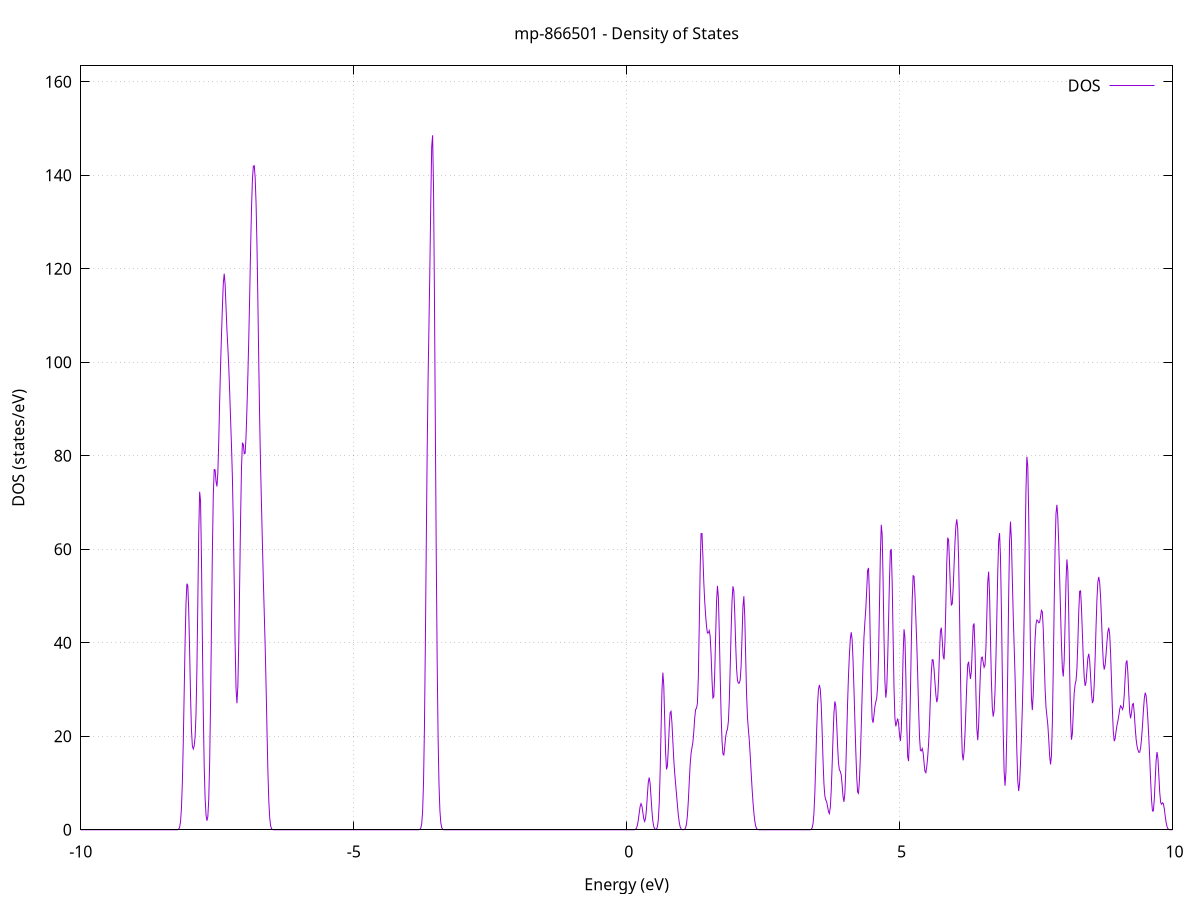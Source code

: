 set title 'mp-866501 - Density of States'
set xlabel 'Energy (eV)'
set ylabel 'DOS (states/eV)'
set grid
set xrange [-10:10]
set yrange [0:163.390]
set xzeroaxis lt -1
set terminal png size 800,600
set output 'mp-866501_dos_gnuplot.png'
plot '-' using 1:2 with lines title 'DOS'
-22.010600 0.000000
-21.994000 0.000000
-21.977300 0.000000
-21.960600 0.000000
-21.944000 0.000000
-21.927300 0.000000
-21.910600 0.000000
-21.893900 0.000000
-21.877300 0.000000
-21.860600 0.000000
-21.843900 0.000000
-21.827200 0.000000
-21.810600 0.000000
-21.793900 0.000000
-21.777200 0.000000
-21.760600 0.000000
-21.743900 0.000000
-21.727200 0.000000
-21.710500 0.000000
-21.693900 0.000000
-21.677200 0.000000
-21.660500 0.000000
-21.643900 0.000000
-21.627200 0.000000
-21.610500 0.000000
-21.593800 0.000000
-21.577200 0.000000
-21.560500 0.000000
-21.543800 0.000000
-21.527100 0.000000
-21.510500 0.000000
-21.493800 0.000000
-21.477100 0.000000
-21.460500 0.000000
-21.443800 0.000000
-21.427100 0.000000
-21.410400 0.000000
-21.393800 0.000000
-21.377100 0.000000
-21.360400 0.000000
-21.343800 0.000000
-21.327100 0.000000
-21.310400 0.000000
-21.293700 0.000000
-21.277100 0.000000
-21.260400 0.000000
-21.243700 0.000000
-21.227100 0.000000
-21.210400 0.000000
-21.193700 0.000000
-21.177000 0.000000
-21.160400 0.000000
-21.143700 0.000000
-21.127000 0.000000
-21.110300 0.000000
-21.093700 0.000000
-21.077000 0.000000
-21.060300 0.000000
-21.043700 0.000000
-21.027000 0.000000
-21.010300 0.000000
-20.993600 0.000000
-20.977000 0.000000
-20.960300 0.000000
-20.943600 0.000000
-20.927000 0.000000
-20.910300 0.000000
-20.893600 0.000000
-20.876900 0.000000
-20.860300 0.000000
-20.843600 0.000000
-20.826900 0.000000
-20.810300 0.000000
-20.793600 0.000000
-20.776900 0.000000
-20.760200 0.000000
-20.743600 0.000000
-20.726900 0.000000
-20.710200 0.000000
-20.693500 0.000000
-20.676900 0.000000
-20.660200 0.000100
-20.643500 0.001400
-20.626900 0.011200
-20.610200 0.071500
-20.593500 0.368200
-20.576800 1.533700
-20.560200 5.173200
-20.543500 14.161200
-20.526800 31.613800
-20.510200 58.129200
-20.493500 89.739300
-20.476800 120.288400
-20.460100 146.944500
-20.443500 171.989300
-20.426800 199.202900
-20.410100 232.629500
-20.393400 280.053600
-20.376800 348.990100
-20.360100 430.065000
-20.343400 490.638500
-20.326800 501.564100
-20.310100 474.354800
-20.293400 460.645400
-20.276700 509.883700
-20.260100 630.896800
-20.243400 787.610600
-20.226700 920.260200
-20.210100 977.451200
-20.193400 943.493600
-20.176700 837.231600
-20.160000 685.756700
-20.143400 510.140100
-20.126700 334.165900
-20.110000 186.833600
-20.093400 87.146300
-20.076700 33.439100
-20.060000 10.473000
-20.043300 2.666100
-20.026700 0.550400
-20.010000 0.092000
-19.993300 0.012500
-19.976600 0.001400
-19.960000 0.000100
-19.943300 0.000000
-19.926600 0.000000
-19.910000 0.000000
-19.893300 0.000000
-19.876600 0.000000
-19.859900 0.000000
-19.843300 0.000000
-19.826600 0.000000
-19.809900 0.000000
-19.793300 0.000000
-19.776600 0.000000
-19.759900 0.000000
-19.743200 0.000000
-19.726600 0.000000
-19.709900 0.000000
-19.693200 0.000000
-19.676600 0.000000
-19.659900 0.000000
-19.643200 0.000000
-19.626500 0.000000
-19.609900 0.000000
-19.593200 0.000000
-19.576500 0.000000
-19.559800 0.000000
-19.543200 0.000000
-19.526500 0.000000
-19.509800 0.000000
-19.493200 0.000000
-19.476500 0.000000
-19.459800 0.000000
-19.443100 0.000000
-19.426500 0.000000
-19.409800 0.000000
-19.393100 0.000000
-19.376500 0.000000
-19.359800 0.000000
-19.343100 0.000000
-19.326400 0.000000
-19.309800 0.000000
-19.293100 0.000000
-19.276400 0.000000
-19.259700 0.000000
-19.243100 0.000000
-19.226400 0.000000
-19.209700 0.000000
-19.193100 0.000000
-19.176400 0.000000
-19.159700 0.000000
-19.143000 0.000000
-19.126400 0.000000
-19.109700 0.000000
-19.093000 0.000000
-19.076400 0.000000
-19.059700 0.000000
-19.043000 0.000000
-19.026300 0.000000
-19.009700 0.000000
-18.993000 0.000000
-18.976300 0.000000
-18.959700 0.000000
-18.943000 0.000000
-18.926300 0.000000
-18.909600 0.000000
-18.893000 0.000000
-18.876300 0.000000
-18.859600 0.000000
-18.842900 0.000000
-18.826300 0.000000
-18.809600 0.000000
-18.792900 0.000000
-18.776300 0.000000
-18.759600 0.000000
-18.742900 0.000000
-18.726200 0.000000
-18.709600 0.000000
-18.692900 0.000000
-18.676200 0.000000
-18.659600 0.000000
-18.642900 0.000000
-18.626200 0.000000
-18.609500 0.000000
-18.592900 0.000000
-18.576200 0.000000
-18.559500 0.000000
-18.542900 0.000000
-18.526200 0.000000
-18.509500 0.000000
-18.492800 0.000000
-18.476200 0.000000
-18.459500 0.000000
-18.442800 0.000000
-18.426100 0.000000
-18.409500 0.000000
-18.392800 0.000000
-18.376100 0.000000
-18.359500 0.000000
-18.342800 0.000000
-18.326100 0.000000
-18.309400 0.000000
-18.292800 0.000000
-18.276100 0.000000
-18.259400 0.000000
-18.242800 0.000000
-18.226100 0.000000
-18.209400 0.000000
-18.192700 0.000000
-18.176100 0.000000
-18.159400 0.000000
-18.142700 0.000000
-18.126000 0.000000
-18.109400 0.000000
-18.092700 0.000000
-18.076000 0.000000
-18.059400 0.000000
-18.042700 0.000000
-18.026000 0.000000
-18.009300 0.000000
-17.992700 0.000000
-17.976000 0.000000
-17.959300 0.000000
-17.942700 0.000000
-17.926000 0.000000
-17.909300 0.000000
-17.892600 0.000000
-17.876000 0.000000
-17.859300 0.000000
-17.842600 0.000000
-17.826000 0.000000
-17.809300 0.000000
-17.792600 0.000000
-17.775900 0.000000
-17.759300 0.000000
-17.742600 0.000000
-17.725900 0.000000
-17.709200 0.000000
-17.692600 0.000000
-17.675900 0.000000
-17.659200 0.000000
-17.642600 0.000000
-17.625900 0.000000
-17.609200 0.000000
-17.592500 0.000000
-17.575900 0.000000
-17.559200 0.000000
-17.542500 0.000000
-17.525900 0.000000
-17.509200 0.000000
-17.492500 0.000000
-17.475800 0.000000
-17.459200 0.000000
-17.442500 0.000000
-17.425800 0.000000
-17.409200 0.000000
-17.392500 0.000000
-17.375800 0.000000
-17.359100 0.000000
-17.342500 0.000000
-17.325800 0.000000
-17.309100 0.000000
-17.292400 0.000000
-17.275800 0.000000
-17.259100 0.000000
-17.242400 0.000000
-17.225800 0.000000
-17.209100 0.000000
-17.192400 0.000000
-17.175700 0.000000
-17.159100 0.000000
-17.142400 0.000000
-17.125700 0.000000
-17.109100 0.000000
-17.092400 0.000000
-17.075700 0.000000
-17.059000 0.000000
-17.042400 0.000000
-17.025700 0.000000
-17.009000 0.000000
-16.992300 0.000000
-16.975700 0.000000
-16.959000 0.000000
-16.942300 0.000000
-16.925700 0.000000
-16.909000 0.000000
-16.892300 0.000000
-16.875600 0.000000
-16.859000 0.000000
-16.842300 0.000000
-16.825600 0.000000
-16.809000 0.000000
-16.792300 0.000000
-16.775600 0.000000
-16.758900 0.000000
-16.742300 0.000000
-16.725600 0.000000
-16.708900 0.000000
-16.692300 0.000000
-16.675600 0.000000
-16.658900 0.000000
-16.642200 0.000000
-16.625600 0.000000
-16.608900 0.000000
-16.592200 0.000000
-16.575500 0.000000
-16.558900 0.000000
-16.542200 0.000000
-16.525500 0.000000
-16.508900 0.000000
-16.492200 0.000000
-16.475500 0.000000
-16.458800 0.000000
-16.442200 0.000000
-16.425500 0.000000
-16.408800 0.000000
-16.392200 0.000000
-16.375500 0.000000
-16.358800 0.000000
-16.342100 0.000000
-16.325500 0.000000
-16.308800 0.000000
-16.292100 0.000000
-16.275500 0.000000
-16.258800 0.000000
-16.242100 0.000000
-16.225400 0.000000
-16.208800 0.000000
-16.192100 0.000000
-16.175400 0.000000
-16.158700 0.000000
-16.142100 0.000000
-16.125400 0.000000
-16.108700 0.000000
-16.092100 0.000000
-16.075400 0.000000
-16.058700 0.000000
-16.042000 0.000000
-16.025400 0.000000
-16.008700 0.000000
-15.992000 0.000000
-15.975400 0.000000
-15.958700 0.000000
-15.942000 0.000000
-15.925300 0.000000
-15.908700 0.000000
-15.892000 0.000000
-15.875300 0.000000
-15.858600 0.000000
-15.842000 0.000000
-15.825300 0.000000
-15.808600 0.000000
-15.792000 0.000000
-15.775300 0.000000
-15.758600 0.000000
-15.741900 0.000000
-15.725300 0.000000
-15.708600 0.000000
-15.691900 0.000000
-15.675300 0.000000
-15.658600 0.000000
-15.641900 0.000000
-15.625200 0.000000
-15.608600 0.000000
-15.591900 0.000000
-15.575200 0.000000
-15.558600 0.000000
-15.541900 0.000000
-15.525200 0.000000
-15.508500 0.000000
-15.491900 0.000000
-15.475200 0.000000
-15.458500 0.000000
-15.441800 0.000000
-15.425200 0.000000
-15.408500 0.000000
-15.391800 0.000000
-15.375200 0.000000
-15.358500 0.000000
-15.341800 0.000000
-15.325100 0.000000
-15.308500 0.000000
-15.291800 0.000000
-15.275100 0.000000
-15.258500 0.000000
-15.241800 0.000000
-15.225100 0.000000
-15.208400 0.000000
-15.191800 0.000000
-15.175100 0.000000
-15.158400 0.000000
-15.141800 0.000000
-15.125100 0.000000
-15.108400 0.000000
-15.091700 0.000000
-15.075100 0.000000
-15.058400 0.000000
-15.041700 0.000000
-15.025000 0.000000
-15.008400 0.000000
-14.991700 0.000000
-14.975000 0.000000
-14.958400 0.000000
-14.941700 0.000000
-14.925000 0.000000
-14.908300 0.000000
-14.891700 0.000000
-14.875000 0.000000
-14.858300 0.000000
-14.841700 0.000000
-14.825000 0.000000
-14.808300 0.000000
-14.791600 0.000000
-14.775000 0.000000
-14.758300 0.000000
-14.741600 0.000000
-14.724900 0.000000
-14.708300 0.000000
-14.691600 0.000000
-14.674900 0.000000
-14.658300 0.000000
-14.641600 0.000000
-14.624900 0.000000
-14.608200 0.000000
-14.591600 0.000000
-14.574900 0.000000
-14.558200 0.000000
-14.541600 0.000000
-14.524900 0.000000
-14.508200 0.000000
-14.491500 0.000000
-14.474900 0.000000
-14.458200 0.000000
-14.441500 0.000000
-14.424900 0.000000
-14.408200 0.000000
-14.391500 0.000000
-14.374800 0.000000
-14.358200 0.000000
-14.341500 0.000000
-14.324800 0.000000
-14.308100 0.000000
-14.291500 0.000000
-14.274800 0.000000
-14.258100 0.000000
-14.241500 0.000000
-14.224800 0.000000
-14.208100 0.000000
-14.191400 0.000000
-14.174800 0.000000
-14.158100 0.000000
-14.141400 0.000000
-14.124800 0.000000
-14.108100 0.000000
-14.091400 0.000000
-14.074700 0.000000
-14.058100 0.000000
-14.041400 0.000000
-14.024700 0.000000
-14.008100 0.000000
-13.991400 0.000000
-13.974700 0.000000
-13.958000 0.000000
-13.941400 0.000000
-13.924700 0.000000
-13.908000 0.000000
-13.891300 0.000000
-13.874700 0.000000
-13.858000 0.000000
-13.841300 0.000000
-13.824700 0.000000
-13.808000 0.000000
-13.791300 0.000000
-13.774600 0.000000
-13.758000 0.000000
-13.741300 0.000000
-13.724600 0.000000
-13.708000 0.000000
-13.691300 0.000000
-13.674600 0.000000
-13.657900 0.000000
-13.641300 0.000000
-13.624600 0.000000
-13.607900 0.000000
-13.591200 0.000000
-13.574600 0.000000
-13.557900 0.000000
-13.541200 0.000000
-13.524600 0.000000
-13.507900 0.000000
-13.491200 0.000000
-13.474500 0.000000
-13.457900 0.000000
-13.441200 0.000000
-13.424500 0.000000
-13.407900 0.000000
-13.391200 0.000000
-13.374500 0.000000
-13.357800 0.000000
-13.341200 0.000000
-13.324500 0.000000
-13.307800 0.000000
-13.291200 0.000000
-13.274500 0.000000
-13.257800 0.000000
-13.241100 0.000000
-13.224500 0.000000
-13.207800 0.000000
-13.191100 0.000000
-13.174400 0.000000
-13.157800 0.000000
-13.141100 0.000000
-13.124400 0.000000
-13.107800 0.000000
-13.091100 0.000000
-13.074400 0.000000
-13.057700 0.000000
-13.041100 0.000000
-13.024400 0.000000
-13.007700 0.000000
-12.991100 0.000000
-12.974400 0.000000
-12.957700 0.000000
-12.941000 0.000000
-12.924400 0.000000
-12.907700 0.000000
-12.891000 0.000000
-12.874400 0.000000
-12.857700 0.000000
-12.841000 0.000000
-12.824300 0.000000
-12.807700 0.000000
-12.791000 0.000000
-12.774300 0.000000
-12.757600 0.000000
-12.741000 0.000000
-12.724300 0.000000
-12.707600 0.000000
-12.691000 0.000000
-12.674300 0.000000
-12.657600 0.000000
-12.640900 0.000000
-12.624300 0.000000
-12.607600 0.000000
-12.590900 0.000000
-12.574300 0.000000
-12.557600 0.000000
-12.540900 0.000000
-12.524200 0.000000
-12.507600 0.000000
-12.490900 0.000000
-12.474200 0.000000
-12.457500 0.000000
-12.440900 0.000000
-12.424200 0.000000
-12.407500 0.000000
-12.390900 0.000000
-12.374200 0.000000
-12.357500 0.000000
-12.340800 0.000000
-12.324200 0.000000
-12.307500 0.000000
-12.290800 0.000000
-12.274200 0.000000
-12.257500 0.000000
-12.240800 0.000000
-12.224100 0.000000
-12.207500 0.000000
-12.190800 0.000000
-12.174100 0.000000
-12.157500 0.000000
-12.140800 0.000000
-12.124100 0.000000
-12.107400 0.000000
-12.090800 0.000000
-12.074100 0.000000
-12.057400 0.000000
-12.040700 0.000000
-12.024100 0.000000
-12.007400 0.000000
-11.990700 0.000000
-11.974100 0.000000
-11.957400 0.000000
-11.940700 0.000000
-11.924000 0.000000
-11.907400 0.000000
-11.890700 0.000000
-11.874000 0.000000
-11.857400 0.000000
-11.840700 0.000000
-11.824000 0.000000
-11.807300 0.000000
-11.790700 0.000000
-11.774000 0.000000
-11.757300 0.000000
-11.740700 0.000000
-11.724000 0.000000
-11.707300 0.000000
-11.690600 0.000000
-11.674000 0.000000
-11.657300 0.000000
-11.640600 0.000000
-11.623900 0.000000
-11.607300 0.000000
-11.590600 0.000000
-11.573900 0.000000
-11.557300 0.000000
-11.540600 0.000000
-11.523900 0.000000
-11.507200 0.000000
-11.490600 0.000000
-11.473900 0.000000
-11.457200 0.000000
-11.440600 0.000000
-11.423900 0.000000
-11.407200 0.000000
-11.390500 0.000000
-11.373900 0.000000
-11.357200 0.000000
-11.340500 0.000000
-11.323800 0.000000
-11.307200 0.000000
-11.290500 0.000000
-11.273800 0.000000
-11.257200 0.000000
-11.240500 0.000000
-11.223800 0.000000
-11.207100 0.000000
-11.190500 0.000000
-11.173800 0.000000
-11.157100 0.000000
-11.140500 0.000000
-11.123800 0.000000
-11.107100 0.000000
-11.090400 0.000000
-11.073800 0.000000
-11.057100 0.000000
-11.040400 0.000000
-11.023800 0.000000
-11.007100 0.000000
-10.990400 0.000000
-10.973700 0.000000
-10.957100 0.000000
-10.940400 0.000000
-10.923700 0.000000
-10.907000 0.000000
-10.890400 0.000000
-10.873700 0.000000
-10.857000 0.000000
-10.840400 0.000000
-10.823700 0.000000
-10.807000 0.000000
-10.790300 0.000000
-10.773700 0.000000
-10.757000 0.000000
-10.740300 0.000000
-10.723700 0.000000
-10.707000 0.000000
-10.690300 0.000000
-10.673600 0.000000
-10.657000 0.000000
-10.640300 0.000000
-10.623600 0.000000
-10.607000 0.000000
-10.590300 0.000000
-10.573600 0.000000
-10.556900 0.000000
-10.540300 0.000000
-10.523600 0.000000
-10.506900 0.000000
-10.490200 0.000000
-10.473600 0.000000
-10.456900 0.000000
-10.440200 0.000000
-10.423600 0.000000
-10.406900 0.000000
-10.390200 0.000000
-10.373500 0.000000
-10.356900 0.000000
-10.340200 0.000000
-10.323500 0.000000
-10.306900 0.000000
-10.290200 0.000000
-10.273500 0.000000
-10.256800 0.000000
-10.240200 0.000000
-10.223500 0.000000
-10.206800 0.000000
-10.190100 0.000000
-10.173500 0.000000
-10.156800 0.000000
-10.140100 0.000000
-10.123500 0.000000
-10.106800 0.000000
-10.090100 0.000000
-10.073400 0.000000
-10.056800 0.000000
-10.040100 0.000000
-10.023400 0.000000
-10.006800 0.000000
-9.990100 0.000000
-9.973400 0.000000
-9.956700 0.000000
-9.940100 0.000000
-9.923400 0.000000
-9.906700 0.000000
-9.890100 0.000000
-9.873400 0.000000
-9.856700 0.000000
-9.840000 0.000000
-9.823400 0.000000
-9.806700 0.000000
-9.790000 0.000000
-9.773300 0.000000
-9.756700 0.000000
-9.740000 0.000000
-9.723300 0.000000
-9.706700 0.000000
-9.690000 0.000000
-9.673300 0.000000
-9.656600 0.000000
-9.640000 0.000000
-9.623300 0.000000
-9.606600 0.000000
-9.590000 0.000000
-9.573300 0.000000
-9.556600 0.000000
-9.539900 0.000000
-9.523300 0.000000
-9.506600 0.000000
-9.489900 0.000000
-9.473300 0.000000
-9.456600 0.000000
-9.439900 0.000000
-9.423200 0.000000
-9.406600 0.000000
-9.389900 0.000000
-9.373200 0.000000
-9.356500 0.000000
-9.339900 0.000000
-9.323200 0.000000
-9.306500 0.000000
-9.289900 0.000000
-9.273200 0.000000
-9.256500 0.000000
-9.239800 0.000000
-9.223200 0.000000
-9.206500 0.000000
-9.189800 0.000000
-9.173200 0.000000
-9.156500 0.000000
-9.139800 0.000000
-9.123100 0.000000
-9.106500 0.000000
-9.089800 0.000000
-9.073100 0.000000
-9.056400 0.000000
-9.039800 0.000000
-9.023100 0.000000
-9.006400 0.000000
-8.989800 0.000000
-8.973100 0.000000
-8.956400 0.000000
-8.939700 0.000000
-8.923100 0.000000
-8.906400 0.000000
-8.889700 0.000000
-8.873100 0.000000
-8.856400 0.000000
-8.839700 0.000000
-8.823000 0.000000
-8.806400 0.000000
-8.789700 0.000000
-8.773000 0.000000
-8.756400 0.000000
-8.739700 0.000000
-8.723000 0.000000
-8.706300 0.000000
-8.689700 0.000000
-8.673000 0.000000
-8.656300 0.000000
-8.639600 0.000000
-8.623000 0.000000
-8.606300 0.000000
-8.589600 0.000000
-8.573000 0.000000
-8.556300 0.000000
-8.539600 0.000000
-8.522900 0.000000
-8.506300 0.000000
-8.489600 0.000000
-8.472900 0.000000
-8.456300 0.000000
-8.439600 0.000000
-8.422900 0.000000
-8.406200 0.000000
-8.389600 0.000000
-8.372900 0.000000
-8.356200 0.000000
-8.339600 0.000000
-8.322900 0.000000
-8.306200 0.000000
-8.289500 0.000000
-8.272900 0.000100
-8.256200 0.000700
-8.239500 0.005100
-8.222800 0.029600
-8.206200 0.140300
-8.189500 0.543300
-8.172800 1.730300
-8.156200 4.560000
-8.139500 10.020900
-8.122800 18.539200
-8.106100 29.236600
-8.089500 39.959100
-8.072800 48.298800
-8.056100 52.630300
-8.039500 52.216800
-8.022800 47.022000
-8.006100 38.233600
-7.989400 28.653400
-7.972800 21.432600
-7.956100 17.951300
-7.939400 17.287600
-7.922700 17.929600
-7.906100 19.810400
-7.889400 24.661000
-7.872700 34.408000
-7.856100 48.719400
-7.839400 63.516000
-7.822700 72.305400
-7.806000 70.301900
-7.789400 58.069700
-7.772700 41.004000
-7.756000 25.164400
-7.739400 13.739100
-7.722700 6.825500
-7.706000 3.223600
-7.689300 1.938900
-7.672700 2.788900
-7.656000 6.514500
-7.639300 14.402300
-7.622700 27.145800
-7.606000 43.421500
-7.589300 59.615500
-7.572600 71.560300
-7.556000 77.049500
-7.539300 76.974000
-7.522600 74.514500
-7.505900 73.429900
-7.489300 76.283800
-7.472600 83.116500
-7.455900 91.623200
-7.439300 99.333200
-7.422600 105.766800
-7.405900 111.767100
-7.389200 116.892900
-7.372600 118.941500
-7.355900 116.661500
-7.339200 111.721800
-7.322600 106.921800
-7.305900 103.107500
-7.289200 98.994400
-7.272500 93.681400
-7.255900 87.862200
-7.239200 82.141000
-7.222500 75.352500
-7.205900 65.597200
-7.189200 52.781500
-7.172500 39.631800
-7.155800 30.131900
-7.139200 27.050200
-7.122500 30.803500
-7.105800 40.121900
-7.089100 52.995900
-7.072500 66.651300
-7.055800 77.495300
-7.039100 82.682400
-7.022500 82.468800
-7.005800 80.417900
-6.989100 80.527400
-6.972400 84.188900
-6.955800 90.203400
-6.939100 97.198700
-6.922400 105.107100
-6.905800 114.318400
-6.889100 124.213400
-6.872400 133.012200
-6.855700 139.054900
-6.839100 141.927700
-6.822400 142.046100
-6.805700 139.537200
-6.789000 134.009700
-6.772400 125.071700
-6.755700 113.021300
-6.739000 99.564400
-6.722400 87.288800
-6.705700 77.474100
-6.689000 69.133100
-6.672300 61.005300
-6.655700 53.282500
-6.639000 46.377600
-6.622300 39.339000
-6.605700 30.878600
-6.589000 21.322700
-6.572300 12.534500
-6.555600 6.163700
-6.539000 2.512700
-6.522300 0.844800
-6.505600 0.233400
-6.489000 0.052800
-6.472300 0.009800
-6.455600 0.001500
-6.438900 0.000200
-6.422300 0.000000
-6.405600 0.000000
-6.388900 0.000000
-6.372200 0.000000
-6.355600 0.000000
-6.338900 0.000000
-6.322200 0.000000
-6.305600 0.000000
-6.288900 0.000000
-6.272200 0.000000
-6.255500 0.000000
-6.238900 0.000000
-6.222200 0.000000
-6.205500 0.000000
-6.188900 0.000000
-6.172200 0.000000
-6.155500 0.000000
-6.138800 0.000000
-6.122200 0.000000
-6.105500 0.000000
-6.088800 0.000000
-6.072200 0.000000
-6.055500 0.000000
-6.038800 0.000000
-6.022100 0.000000
-6.005500 0.000000
-5.988800 0.000000
-5.972100 0.000000
-5.955400 0.000000
-5.938800 0.000000
-5.922100 0.000000
-5.905400 0.000000
-5.888800 0.000000
-5.872100 0.000000
-5.855400 0.000000
-5.838700 0.000000
-5.822100 0.000000
-5.805400 0.000000
-5.788700 0.000000
-5.772100 0.000000
-5.755400 0.000000
-5.738700 0.000000
-5.722000 0.000000
-5.705400 0.000000
-5.688700 0.000000
-5.672000 0.000000
-5.655300 0.000000
-5.638700 0.000000
-5.622000 0.000000
-5.605300 0.000000
-5.588700 0.000000
-5.572000 0.000000
-5.555300 0.000000
-5.538600 0.000000
-5.522000 0.000000
-5.505300 0.000000
-5.488600 0.000000
-5.472000 0.000000
-5.455300 0.000000
-5.438600 0.000000
-5.421900 0.000000
-5.405300 0.000000
-5.388600 0.000000
-5.371900 0.000000
-5.355300 0.000000
-5.338600 0.000000
-5.321900 0.000000
-5.305200 0.000000
-5.288600 0.000000
-5.271900 0.000000
-5.255200 0.000000
-5.238500 0.000000
-5.221900 0.000000
-5.205200 0.000000
-5.188500 0.000000
-5.171900 0.000000
-5.155200 0.000000
-5.138500 0.000000
-5.121800 0.000000
-5.105200 0.000000
-5.088500 0.000000
-5.071800 0.000000
-5.055200 0.000000
-5.038500 0.000000
-5.021800 0.000000
-5.005100 0.000000
-4.988500 0.000000
-4.971800 0.000000
-4.955100 0.000000
-4.938500 0.000000
-4.921800 0.000000
-4.905100 0.000000
-4.888400 0.000000
-4.871800 0.000000
-4.855100 0.000000
-4.838400 0.000000
-4.821700 0.000000
-4.805100 0.000000
-4.788400 0.000000
-4.771700 0.000000
-4.755100 0.000000
-4.738400 0.000000
-4.721700 0.000000
-4.705000 0.000000
-4.688400 0.000000
-4.671700 0.000000
-4.655000 0.000000
-4.638400 0.000000
-4.621700 0.000000
-4.605000 0.000000
-4.588300 0.000000
-4.571700 0.000000
-4.555000 0.000000
-4.538300 0.000000
-4.521600 0.000000
-4.505000 0.000000
-4.488300 0.000000
-4.471600 0.000000
-4.455000 0.000000
-4.438300 0.000000
-4.421600 0.000000
-4.404900 0.000000
-4.388300 0.000000
-4.371600 0.000000
-4.354900 0.000000
-4.338300 0.000000
-4.321600 0.000000
-4.304900 0.000000
-4.288200 0.000000
-4.271600 0.000000
-4.254900 0.000000
-4.238200 0.000000
-4.221600 0.000000
-4.204900 0.000000
-4.188200 0.000000
-4.171500 0.000000
-4.154900 0.000000
-4.138200 0.000000
-4.121500 0.000000
-4.104800 0.000000
-4.088200 0.000000
-4.071500 0.000000
-4.054800 0.000000
-4.038200 0.000000
-4.021500 0.000000
-4.004800 0.000000
-3.988100 0.000000
-3.971500 0.000000
-3.954800 0.000000
-3.938100 0.000000
-3.921500 0.000000
-3.904800 0.000000
-3.888100 0.000000
-3.871400 0.000000
-3.854800 0.000000
-3.838100 0.000200
-3.821400 0.001900
-3.804800 0.013200
-3.788100 0.073100
-3.771400 0.332700
-3.754700 1.248300
-3.738100 3.878600
-3.721400 10.019700
-3.704700 21.615600
-3.688000 39.179900
-3.671400 60.298400
-3.654700 80.348100
-3.638000 95.950800
-3.621400 107.995500
-3.604700 120.269800
-3.588000 134.325700
-3.571300 146.116800
-3.554700 148.536200
-3.538000 137.371400
-3.521300 114.547300
-3.504700 86.225100
-3.488000 58.773900
-3.471300 36.241700
-3.454600 20.057800
-3.438000 9.820100
-3.421300 4.175500
-3.404600 1.513100
-3.387900 0.459700
-3.371300 0.115600
-3.354600 0.023800
-3.337900 0.004000
-3.321300 0.000500
-3.304600 0.000100
-3.287900 0.000000
-3.271200 0.000000
-3.254600 0.000000
-3.237900 0.000000
-3.221200 0.000000
-3.204600 0.000000
-3.187900 0.000000
-3.171200 0.000000
-3.154500 0.000000
-3.137900 0.000000
-3.121200 0.000000
-3.104500 0.000000
-3.087900 0.000000
-3.071200 0.000000
-3.054500 0.000000
-3.037800 0.000000
-3.021200 0.000000
-3.004500 0.000000
-2.987800 0.000000
-2.971100 0.000000
-2.954500 0.000000
-2.937800 0.000000
-2.921100 0.000000
-2.904500 0.000000
-2.887800 0.000000
-2.871100 0.000000
-2.854400 0.000000
-2.837800 0.000000
-2.821100 0.000000
-2.804400 0.000000
-2.787800 0.000000
-2.771100 0.000000
-2.754400 0.000000
-2.737700 0.000000
-2.721100 0.000000
-2.704400 0.000000
-2.687700 0.000000
-2.671100 0.000000
-2.654400 0.000000
-2.637700 0.000000
-2.621000 0.000000
-2.604400 0.000000
-2.587700 0.000000
-2.571000 0.000000
-2.554300 0.000000
-2.537700 0.000000
-2.521000 0.000000
-2.504300 0.000000
-2.487700 0.000000
-2.471000 0.000000
-2.454300 0.000000
-2.437600 0.000000
-2.421000 0.000000
-2.404300 0.000000
-2.387600 0.000000
-2.371000 0.000000
-2.354300 0.000000
-2.337600 0.000000
-2.320900 0.000000
-2.304300 0.000000
-2.287600 0.000000
-2.270900 0.000000
-2.254200 0.000000
-2.237600 0.000000
-2.220900 0.000000
-2.204200 0.000000
-2.187600 0.000000
-2.170900 0.000000
-2.154200 0.000000
-2.137500 0.000000
-2.120900 0.000000
-2.104200 0.000000
-2.087500 0.000000
-2.070900 0.000000
-2.054200 0.000000
-2.037500 0.000000
-2.020800 0.000000
-2.004200 0.000000
-1.987500 0.000000
-1.970800 0.000000
-1.954200 0.000000
-1.937500 0.000000
-1.920800 0.000000
-1.904100 0.000000
-1.887500 0.000000
-1.870800 0.000000
-1.854100 0.000000
-1.837400 0.000000
-1.820800 0.000000
-1.804100 0.000000
-1.787400 0.000000
-1.770800 0.000000
-1.754100 0.000000
-1.737400 0.000000
-1.720700 0.000000
-1.704100 0.000000
-1.687400 0.000000
-1.670700 0.000000
-1.654100 0.000000
-1.637400 0.000000
-1.620700 0.000000
-1.604000 0.000000
-1.587400 0.000000
-1.570700 0.000000
-1.554000 0.000000
-1.537400 0.000000
-1.520700 0.000000
-1.504000 0.000000
-1.487300 0.000000
-1.470700 0.000000
-1.454000 0.000000
-1.437300 0.000000
-1.420600 0.000000
-1.404000 0.000000
-1.387300 0.000000
-1.370600 0.000000
-1.354000 0.000000
-1.337300 0.000000
-1.320600 0.000000
-1.303900 0.000000
-1.287300 0.000000
-1.270600 0.000000
-1.253900 0.000000
-1.237300 0.000000
-1.220600 0.000000
-1.203900 0.000000
-1.187200 0.000000
-1.170600 0.000000
-1.153900 0.000000
-1.137200 0.000000
-1.120500 0.000000
-1.103900 0.000000
-1.087200 0.000000
-1.070500 0.000000
-1.053900 0.000000
-1.037200 0.000000
-1.020500 0.000000
-1.003800 0.000000
-0.987200 0.000000
-0.970500 0.000000
-0.953800 0.000000
-0.937200 0.000000
-0.920500 0.000000
-0.903800 0.000000
-0.887100 0.000000
-0.870500 0.000000
-0.853800 0.000000
-0.837100 0.000000
-0.820500 0.000000
-0.803800 0.000000
-0.787100 0.000000
-0.770400 0.000000
-0.753800 0.000000
-0.737100 0.000000
-0.720400 0.000000
-0.703700 0.000000
-0.687100 0.000000
-0.670400 0.000000
-0.653700 0.000000
-0.637100 0.000000
-0.620400 0.000000
-0.603700 0.000000
-0.587000 0.000000
-0.570400 0.000000
-0.553700 0.000000
-0.537000 0.000000
-0.520400 0.000000
-0.503700 0.000000
-0.487000 0.000000
-0.470300 0.000000
-0.453700 0.000000
-0.437000 0.000000
-0.420300 0.000000
-0.403700 0.000000
-0.387000 0.000000
-0.370300 0.000000
-0.353600 0.000000
-0.337000 0.000000
-0.320300 0.000000
-0.303600 0.000000
-0.286900 0.000000
-0.270300 0.000000
-0.253600 0.000000
-0.236900 0.000000
-0.220300 0.000000
-0.203600 0.000000
-0.186900 0.000000
-0.170200 0.000000
-0.153600 0.000000
-0.136900 0.000000
-0.120200 0.000000
-0.103600 0.000000
-0.086900 0.000000
-0.070200 0.000000
-0.053500 0.000000
-0.036900 0.000000
-0.020200 0.000000
-0.003500 0.000000
0.013200 0.000000
0.029800 0.000000
0.046500 0.000000
0.063200 0.000000
0.079800 0.000000
0.096500 0.000100
0.113200 0.000700
0.129900 0.004800
0.146500 0.025000
0.163200 0.104400
0.179900 0.350000
0.196500 0.942700
0.213200 2.041100
0.229900 3.552200
0.246600 4.969800
0.263200 5.591000
0.279900 5.064800
0.296600 3.731100
0.313200 2.383600
0.329900 1.787400
0.346600 2.435400
0.363300 4.469500
0.379900 7.444000
0.396600 10.159100
0.413300 11.176500
0.430000 9.888600
0.446600 7.033700
0.463300 4.021800
0.480000 1.848600
0.496600 0.683500
0.513300 0.207400
0.530000 0.077900
0.546700 0.161400
0.563300 0.631800
0.580000 2.102100
0.596700 5.641000
0.613300 12.187200
0.630000 21.200300
0.646700 29.711900
0.663400 33.616500
0.680000 30.926500
0.696700 23.737100
0.713400 16.559800
0.730000 12.914300
0.746700 13.601900
0.763400 17.316900
0.780100 21.872800
0.796700 25.036600
0.813400 25.337000
0.830100 22.814700
0.846800 18.866600
0.863400 15.075800
0.880100 12.148200
0.896800 9.835800
0.913400 7.607900
0.930100 5.289800
0.946800 3.157100
0.963500 1.571600
0.980100 0.641900
0.996800 0.213200
1.013500 0.057800
1.030100 0.016500
1.046800 0.026200
1.063500 0.111900
1.080200 0.418200
1.096800 1.266200
1.113500 3.107100
1.130200 6.208400
1.146900 10.184600
1.163500 13.927600
1.180200 16.372400
1.196900 17.555600
1.213500 18.720700
1.230200 20.992500
1.246900 23.895600
1.263600 25.727500
1.280200 25.978800
1.296900 27.087600
1.313600 32.730200
1.330200 43.703200
1.346900 55.908900
1.363600 63.344600
1.380300 63.362500
1.396900 58.453300
1.413600 52.909000
1.430300 48.835600
1.446900 45.856400
1.463600 43.439500
1.480300 42.071700
1.497000 42.134600
1.513600 42.577700
1.530300 41.389200
1.547000 37.491200
1.563700 32.101000
1.580300 28.192100
1.597000 28.471700
1.613700 33.521700
1.630300 41.427500
1.647000 48.784200
1.663700 52.179600
1.680400 49.748900
1.697000 42.333300
1.713700 32.981100
1.730400 24.748100
1.747000 19.080300
1.763700 16.206200
1.780400 15.993000
1.797100 17.725200
1.813700 19.839200
1.830400 20.994000
1.847100 21.499800
1.863700 23.172100
1.880400 27.601900
1.897100 34.656400
1.913800 42.532600
1.930400 48.935500
1.947100 52.077200
1.963800 51.058600
1.980500 46.283100
1.997100 39.823700
2.013800 34.522600
2.030500 31.931100
2.047100 31.351600
2.063800 31.365500
2.080500 32.074700
2.097200 35.141500
2.113800 41.207100
2.130500 47.661100
2.147200 49.947500
2.163800 45.688700
2.180500 37.139800
2.197200 28.989600
2.213900 24.013700
2.230500 21.436900
2.247200 19.073300
2.263900 15.902800
2.280600 12.329300
2.297200 8.970800
2.313900 6.045400
2.330600 3.631200
2.347200 1.865900
2.363900 0.796600
2.380600 0.277900
2.397300 0.078500
2.413900 0.017900
2.430600 0.003300
2.447300 0.000500
2.463900 0.000100
2.480600 0.000000
2.497300 0.000000
2.514000 0.000000
2.530600 0.000000
2.547300 0.000000
2.564000 0.000000
2.580600 0.000000
2.597300 0.000000
2.614000 0.000000
2.630700 0.000000
2.647300 0.000000
2.664000 0.000000
2.680700 0.000000
2.697400 0.000000
2.714000 0.000000
2.730700 0.000000
2.747400 0.000000
2.764000 0.000000
2.780700 0.000000
2.797400 0.000000
2.814100 0.000000
2.830700 0.000000
2.847400 0.000000
2.864100 0.000000
2.880700 0.000000
2.897400 0.000000
2.914100 0.000000
2.930800 0.000000
2.947400 0.000000
2.964100 0.000000
2.980800 0.000000
2.997400 0.000000
3.014100 0.000000
3.030800 0.000000
3.047500 0.000000
3.064100 0.000000
3.080800 0.000000
3.097500 0.000000
3.114200 0.000000
3.130800 0.000000
3.147500 0.000000
3.164200 0.000000
3.180800 0.000000
3.197500 0.000000
3.214200 0.000000
3.230900 0.000000
3.247500 0.000000
3.264200 0.000000
3.280900 0.000000
3.297500 0.000000
3.314200 0.000000
3.330900 0.000300
3.347600 0.002600
3.364200 0.017100
3.380900 0.089500
3.397600 0.377500
3.414300 1.283000
3.430900 3.519200
3.447600 7.815500
3.464300 14.147500
3.480900 21.161100
3.497600 26.832700
3.514300 30.025900
3.531000 30.977800
3.547600 30.043000
3.564300 26.837400
3.581000 21.306100
3.597600 14.914000
3.614300 9.859100
3.631000 7.240700
3.647700 6.405900
3.664300 5.936100
3.681000 4.995300
3.697700 3.848100
3.714300 3.457300
3.731000 4.798600
3.747700 8.345100
3.764400 13.757400
3.781000 19.847600
3.797700 24.935200
3.814400 27.451300
3.831100 26.576000
3.847700 22.798600
3.864400 17.970700
3.881100 14.307300
3.897700 12.793600
3.914400 12.509900
3.931100 11.712200
3.947800 9.612500
3.964400 7.096100
3.981100 5.973600
3.997800 7.765300
4.014400 12.818700
4.031100 19.974900
4.047800 27.189800
4.064500 33.038500
4.081100 37.495300
4.097800 40.818000
4.114500 42.242400
4.131100 40.662700
4.147800 36.176900
4.164500 30.037200
4.181200 23.390400
4.197800 16.903300
4.214500 11.406200
4.231200 8.082700
4.247900 7.804600
4.264500 10.534200
4.281200 15.503500
4.297900 21.887600
4.314500 29.035100
4.331200 35.939800
4.347900 41.201500
4.364600 44.423200
4.381200 47.192200
4.397900 51.253800
4.414600 55.490400
4.431200 56.008500
4.447900 50.079100
4.464600 39.488800
4.481300 29.328900
4.497900 23.681400
4.514600 22.888200
4.531300 24.575000
4.548000 26.347300
4.564600 27.323700
4.581300 28.182700
4.598000 30.786500
4.614600 37.215200
4.631300 47.671200
4.648000 58.848200
4.664700 65.245500
4.681300 63.083200
4.698000 53.338600
4.714700 41.064400
4.731300 31.772800
4.748000 28.247600
4.764700 30.205200
4.781400 36.094200
4.798000 44.438700
4.814700 53.368500
4.831400 59.707500
4.848000 59.909800
4.864700 52.813000
4.881400 41.266200
4.898100 30.369200
4.914700 23.861600
4.931400 22.121600
4.948100 22.991700
4.964800 23.780900
4.981400 22.831000
4.998100 20.449300
5.014800 18.986200
5.031400 21.353700
5.048100 28.417900
5.064800 37.346900
5.081500 42.885900
5.098100 41.161200
5.114800 32.838700
5.131500 22.601900
5.148100 15.639800
5.164800 14.684700
5.181500 19.657600
5.198200 28.842800
5.214800 39.717600
5.231500 49.178800
5.248200 54.341300
5.264800 54.212300
5.281500 50.398600
5.298200 45.333400
5.314900 39.866100
5.331500 33.375600
5.348200 26.072800
5.364900 19.960600
5.381600 16.984700
5.398200 16.872300
5.414900 17.374900
5.431600 16.521500
5.448200 14.353400
5.464900 12.477000
5.481600 12.212300
5.498300 13.483100
5.514900 15.553600
5.531600 18.405700
5.548300 22.711700
5.564900 28.328700
5.581600 33.543600
5.598300 36.379900
5.615000 36.319100
5.631600 34.321600
5.648300 31.573500
5.665000 28.894000
5.681700 27.281800
5.698300 28.156100
5.715000 32.206600
5.731700 38.000700
5.748300 42.456300
5.765000 43.218500
5.781700 40.577600
5.798400 37.211900
5.815000 36.428700
5.831700 40.301600
5.848400 48.314800
5.865000 57.146400
5.881700 62.467500
5.898400 61.995900
5.915100 57.099300
5.931700 51.406200
5.948400 48.079300
5.965100 48.326700
5.981700 51.634100
5.998400 56.564400
6.015100 61.467300
6.031800 65.049900
6.048400 66.403200
6.065100 64.441000
6.081800 57.932100
6.098500 46.890100
6.115100 33.804600
6.131800 22.660100
6.148500 16.299000
6.165100 14.854900
6.181800 16.710900
6.198500 20.507900
6.215200 25.702500
6.231800 31.328800
6.248500 35.306300
6.265200 35.938100
6.281800 33.926600
6.298500 32.269600
6.315200 33.854300
6.331900 38.772800
6.348500 43.664200
6.365200 44.130800
6.381900 38.492000
6.398500 29.362700
6.415200 21.664700
6.431900 19.173200
6.448600 22.342800
6.465200 28.509700
6.481900 34.037400
6.498600 36.789500
6.515300 36.938100
6.531900 35.818700
6.548600 34.758600
6.565300 35.223400
6.581900 38.882100
6.598600 45.867800
6.615300 52.962000
6.632000 55.215000
6.648600 50.389600
6.665300 41.071200
6.682000 31.987500
6.698600 26.199000
6.715300 24.200000
6.732000 25.441600
6.748700 29.620400
6.765300 36.609700
6.782000 45.679300
6.798700 55.001900
6.815400 61.853300
6.832000 63.458000
6.848700 58.316200
6.865400 47.319400
6.882000 33.591200
6.898700 20.978100
6.915400 12.427600
6.932100 9.416600
6.948700 12.401400
6.965400 21.264300
6.982100 34.854600
6.998700 50.012900
7.015400 61.781400
7.032100 65.913300
7.048800 62.012100
7.065400 53.843700
7.082100 45.854000
7.098800 39.422300
7.115400 32.918700
7.132100 24.968100
7.148800 16.653000
7.165500 10.507600
7.182100 8.286400
7.198800 9.966000
7.215500 14.239000
7.232200 19.673400
7.248800 25.888200
7.265500 33.967200
7.282200 45.323400
7.298800 59.440000
7.315500 72.641400
7.332200 79.789700
7.348900 77.739500
7.365500 67.269700
7.382200 52.264700
7.398900 37.765200
7.415500 28.165600
7.432200 25.600500
7.448900 29.074200
7.465600 35.281100
7.482200 40.788800
7.498900 43.907600
7.515600 44.869500
7.532200 44.686600
7.548900 44.271400
7.565600 44.403800
7.582300 45.527400
7.598900 46.926300
7.615600 46.610500
7.632300 42.941800
7.649000 36.587200
7.665600 30.277100
7.682300 26.259500
7.699000 24.308800
7.715600 22.473500
7.732300 19.434700
7.749000 15.886100
7.765700 13.973800
7.782300 15.884300
7.799000 22.807800
7.815700 34.325900
7.832300 48.039800
7.849000 60.201800
7.865700 67.665600
7.882400 69.518100
7.899000 66.810700
7.915700 61.205300
7.932400 54.139100
7.949100 46.685400
7.965700 39.724200
7.982400 34.463700
7.999100 32.778900
8.015700 36.257000
8.032400 44.249700
8.049100 53.082300
8.065800 57.824000
8.082400 55.342300
8.099100 46.173300
8.115800 34.078600
8.132400 23.938000
8.149100 19.267100
8.165800 20.519900
8.182500 25.077600
8.199100 29.234200
8.215800 31.081600
8.232500 31.883800
8.249100 34.449300
8.265800 39.989100
8.282500 46.633900
8.299200 51.015200
8.315800 51.100500
8.332500 47.428000
8.349200 42.005000
8.365900 36.669400
8.382500 32.625000
8.399200 30.769800
8.415900 31.507800
8.432500 34.089200
8.449200 36.715300
8.465900 37.646600
8.482600 36.181800
8.499200 32.868300
8.515900 29.232600
8.532600 27.100500
8.549200 27.655600
8.565900 31.046800
8.582600 36.682600
8.599300 43.364100
8.615900 49.326000
8.632600 53.029800
8.649300 54.070900
8.665900 52.868900
8.682600 49.754600
8.699300 45.031100
8.716000 39.765900
8.732600 35.743100
8.749300 34.265000
8.766000 35.226000
8.782700 37.544700
8.799300 40.179200
8.816000 42.368200
8.832700 43.226100
8.849300 41.802600
8.866000 37.749800
8.882700 31.781100
8.899400 25.518100
8.916000 20.851100
8.932700 18.954200
8.949400 19.506100
8.966000 21.038100
8.982700 22.319500
8.999400 23.278500
9.016100 24.436300
9.032700 25.764000
9.049400 26.527300
9.066100 26.282700
9.082800 25.730100
9.099400 26.310800
9.116100 28.865300
9.132800 32.673000
9.149400 35.764300
9.166100 36.218200
9.182800 33.500100
9.199500 28.971300
9.216100 25.121500
9.232800 23.857100
9.249500 25.083400
9.266100 26.841400
9.282800 26.991800
9.299500 24.962800
9.316200 21.938700
9.332800 19.438300
9.349500 17.960100
9.366200 17.103500
9.382800 16.573100
9.399500 16.595800
9.416200 17.518800
9.432900 19.433700
9.449500 22.168900
9.466200 25.288700
9.482900 27.991600
9.499600 29.307700
9.516200 28.720800
9.532900 26.543100
9.549600 23.439000
9.566200 19.691800
9.582900 15.270100
9.599600 10.524300
9.616300 6.418700
9.632900 4.025800
9.649600 4.015800
9.666300 6.468700
9.682900 10.634700
9.699600 14.741800
9.716300 16.639300
9.733000 15.289300
9.749600 11.670500
9.766300 7.970600
9.783000 5.856700
9.799600 5.470500
9.816300 5.766400
9.833000 5.586500
9.849700 4.520900
9.866300 2.970300
9.883000 1.572700
9.899700 0.669700
9.916400 0.229300
9.933000 0.063100
9.949700 0.013900
9.966400 0.002500
9.983000 0.000400
9.999700 0.000000
10.016400 0.000000
10.033100 0.000000
10.049700 0.000000
10.066400 0.000000
10.083100 0.000000
10.099700 0.000000
10.116400 0.000000
10.133100 0.000000
10.149800 0.000000
10.166400 0.000000
10.183100 0.000000
10.199800 0.000000
10.216500 0.000000
10.233100 0.000000
10.249800 0.000000
10.266500 0.000000
10.283100 0.000000
10.299800 0.000000
10.316500 0.000000
10.333200 0.000000
10.349800 0.000000
10.366500 0.000000
10.383200 0.000000
10.399800 0.000000
10.416500 0.000000
10.433200 0.000000
10.449900 0.000000
10.466500 0.000000
10.483200 0.000000
10.499900 0.000000
10.516500 0.000000
10.533200 0.000000
10.549900 0.000000
10.566600 0.000000
10.583200 0.000000
10.599900 0.000000
10.616600 0.000000
10.633300 0.000000
10.649900 0.000000
10.666600 0.000000
10.683300 0.000000
10.699900 0.000000
10.716600 0.000000
10.733300 0.000000
10.750000 0.000000
10.766600 0.000000
10.783300 0.000000
10.800000 0.000000
10.816600 0.000000
10.833300 0.000000
10.850000 0.000000
10.866700 0.000000
10.883300 0.000000
10.900000 0.000000
10.916700 0.000000
10.933300 0.000000
10.950000 0.000000
10.966700 0.000000
10.983400 0.000000
11.000000 0.000000
11.016700 0.000000
11.033400 0.000000
11.050100 0.000000
11.066700 0.000000
11.083400 0.000000
11.100100 0.000000
11.116700 0.000000
11.133400 0.000000
11.150100 0.000000
11.166800 0.000000
11.183400 0.000000
11.200100 0.000000
11.216800 0.000000
11.233400 0.000000
11.250100 0.000000
11.266800 0.000000
11.283500 0.000000
11.300100 0.000000
11.316800 0.000000
11.333500 0.000000
e
